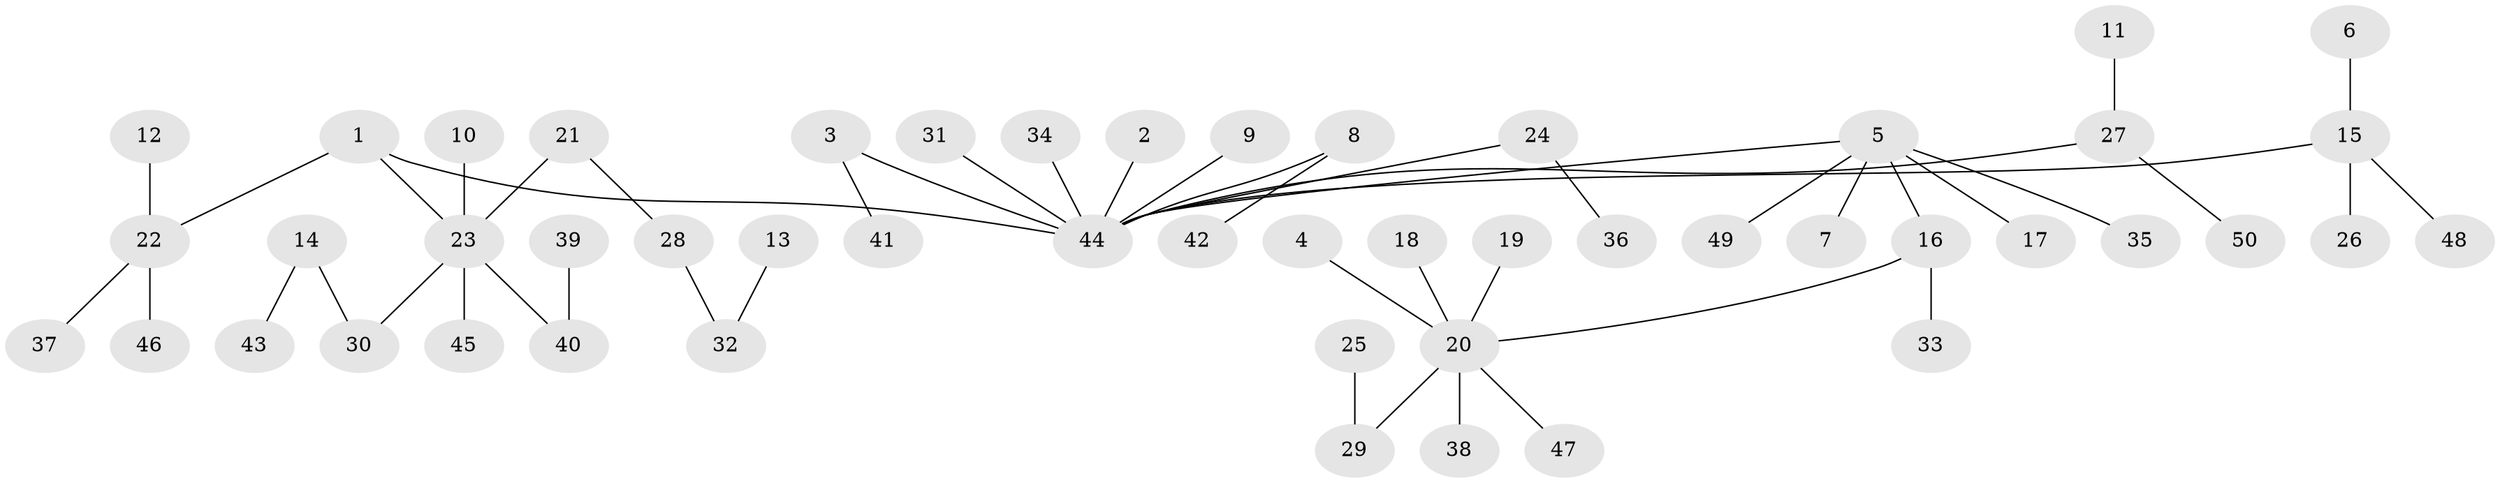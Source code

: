 // original degree distribution, {6: 0.02, 7: 0.02, 3: 0.1, 1: 0.5, 4: 0.07, 2: 0.27, 5: 0.02}
// Generated by graph-tools (version 1.1) at 2025/50/03/09/25 03:50:26]
// undirected, 50 vertices, 49 edges
graph export_dot {
graph [start="1"]
  node [color=gray90,style=filled];
  1;
  2;
  3;
  4;
  5;
  6;
  7;
  8;
  9;
  10;
  11;
  12;
  13;
  14;
  15;
  16;
  17;
  18;
  19;
  20;
  21;
  22;
  23;
  24;
  25;
  26;
  27;
  28;
  29;
  30;
  31;
  32;
  33;
  34;
  35;
  36;
  37;
  38;
  39;
  40;
  41;
  42;
  43;
  44;
  45;
  46;
  47;
  48;
  49;
  50;
  1 -- 22 [weight=1.0];
  1 -- 23 [weight=1.0];
  1 -- 44 [weight=1.0];
  2 -- 44 [weight=1.0];
  3 -- 41 [weight=1.0];
  3 -- 44 [weight=1.0];
  4 -- 20 [weight=1.0];
  5 -- 7 [weight=1.0];
  5 -- 16 [weight=1.0];
  5 -- 17 [weight=1.0];
  5 -- 35 [weight=1.0];
  5 -- 44 [weight=1.0];
  5 -- 49 [weight=1.0];
  6 -- 15 [weight=1.0];
  8 -- 42 [weight=1.0];
  8 -- 44 [weight=1.0];
  9 -- 44 [weight=1.0];
  10 -- 23 [weight=1.0];
  11 -- 27 [weight=1.0];
  12 -- 22 [weight=1.0];
  13 -- 32 [weight=1.0];
  14 -- 30 [weight=1.0];
  14 -- 43 [weight=1.0];
  15 -- 26 [weight=1.0];
  15 -- 44 [weight=1.0];
  15 -- 48 [weight=1.0];
  16 -- 20 [weight=1.0];
  16 -- 33 [weight=1.0];
  18 -- 20 [weight=1.0];
  19 -- 20 [weight=1.0];
  20 -- 29 [weight=1.0];
  20 -- 38 [weight=1.0];
  20 -- 47 [weight=1.0];
  21 -- 23 [weight=1.0];
  21 -- 28 [weight=1.0];
  22 -- 37 [weight=1.0];
  22 -- 46 [weight=1.0];
  23 -- 30 [weight=1.0];
  23 -- 40 [weight=1.0];
  23 -- 45 [weight=1.0];
  24 -- 36 [weight=1.0];
  24 -- 44 [weight=1.0];
  25 -- 29 [weight=1.0];
  27 -- 44 [weight=1.0];
  27 -- 50 [weight=1.0];
  28 -- 32 [weight=1.0];
  31 -- 44 [weight=1.0];
  34 -- 44 [weight=1.0];
  39 -- 40 [weight=1.0];
}
